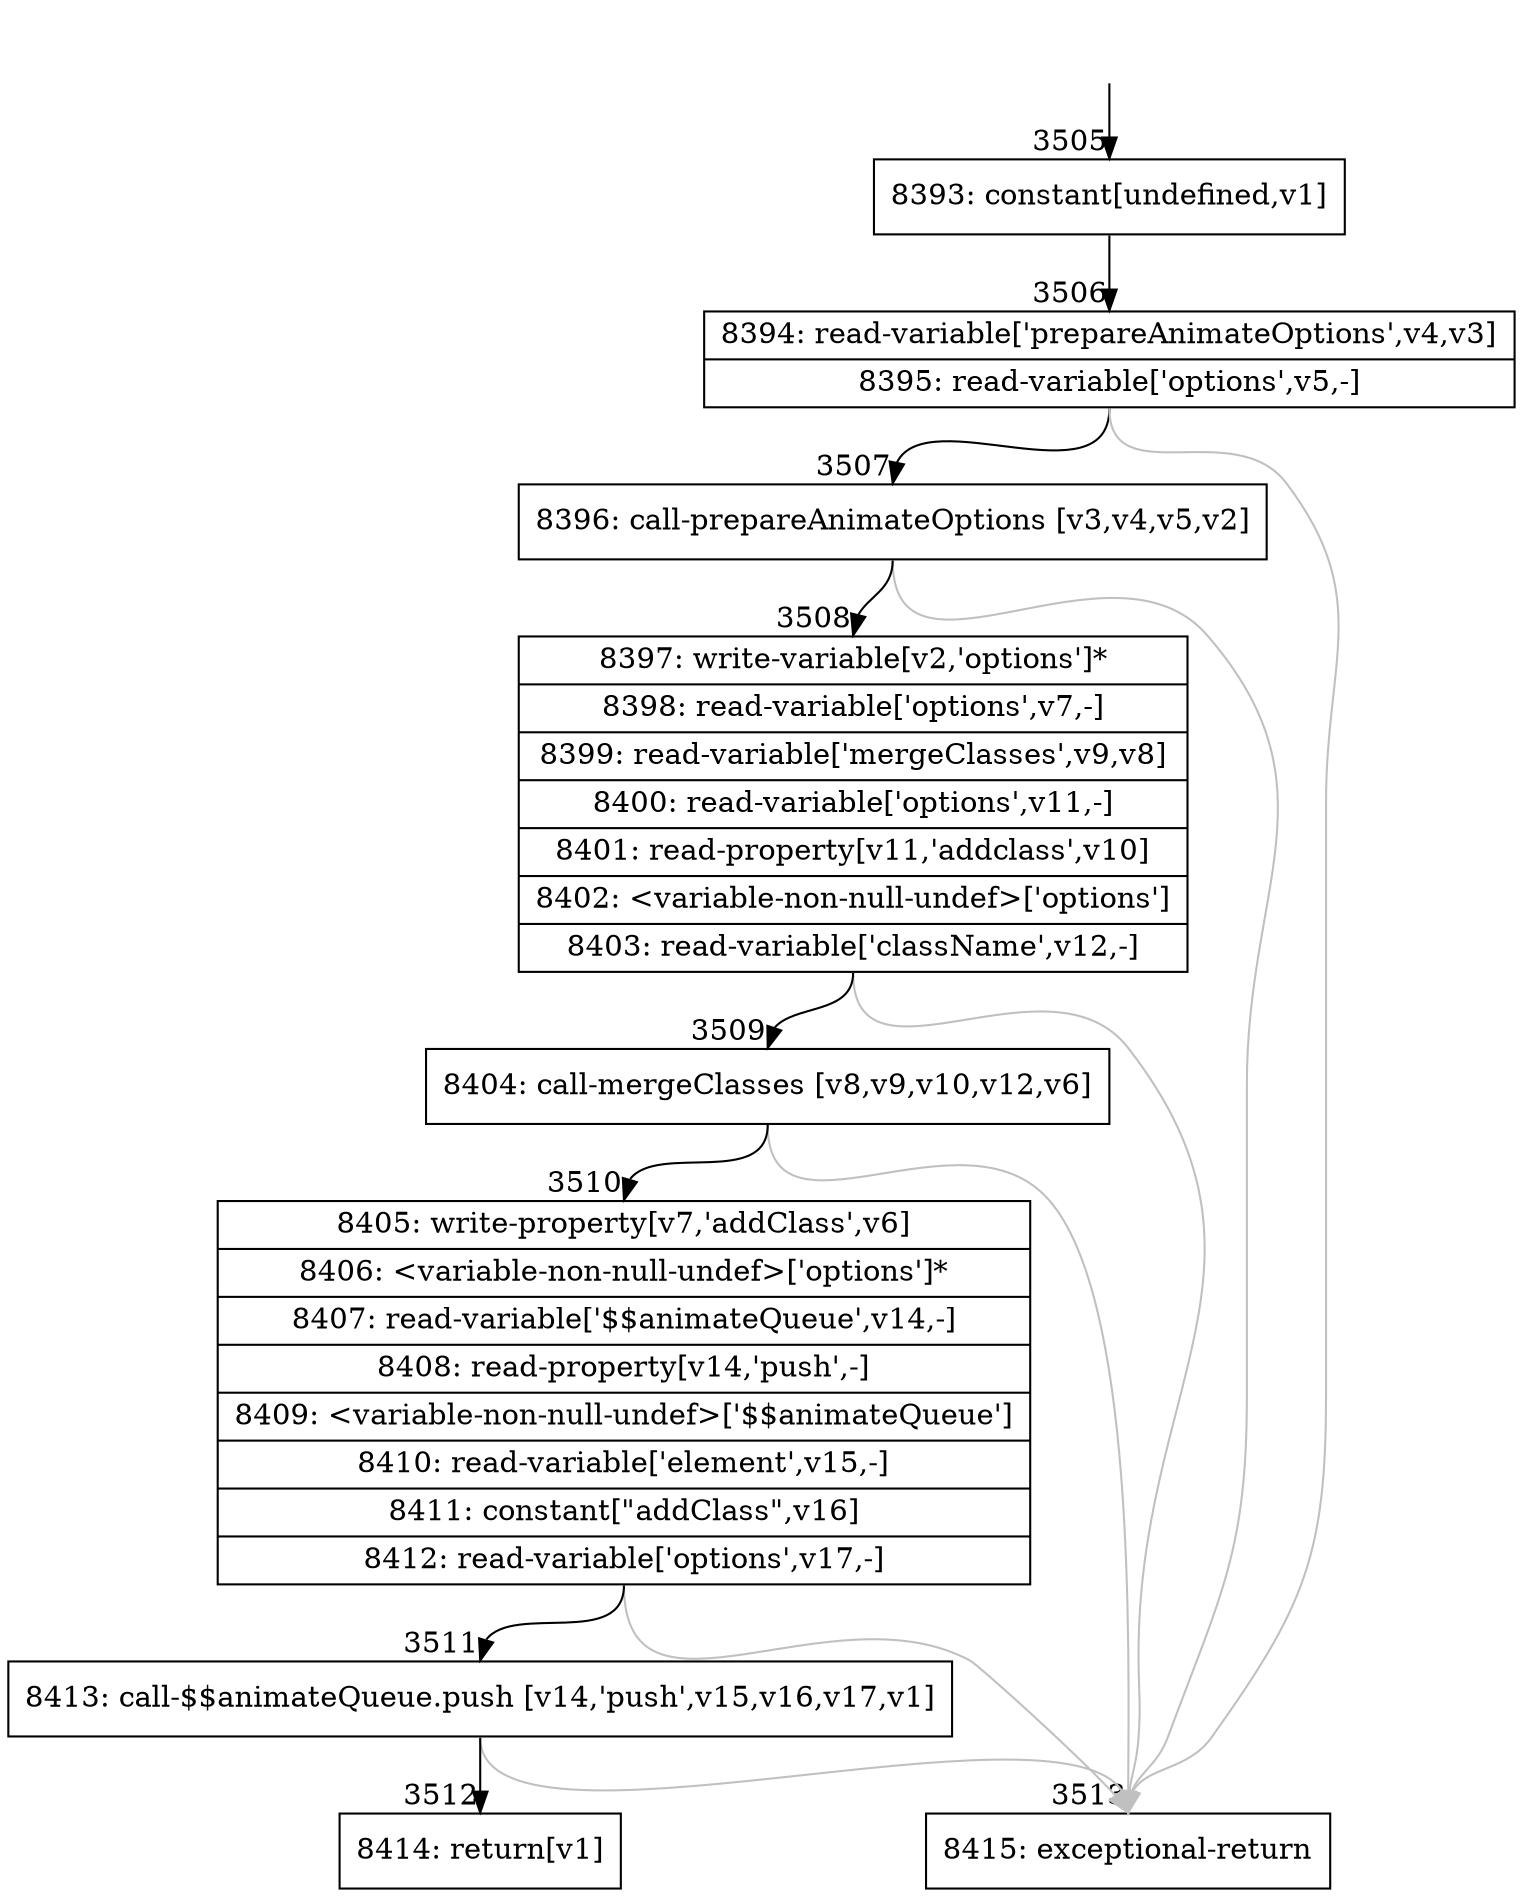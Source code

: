 digraph {
rankdir="TD"
BB_entry290[shape=none,label=""];
BB_entry290 -> BB3505 [tailport=s, headport=n, headlabel="    3505"]
BB3505 [shape=record label="{8393: constant[undefined,v1]}" ] 
BB3505 -> BB3506 [tailport=s, headport=n, headlabel="      3506"]
BB3506 [shape=record label="{8394: read-variable['prepareAnimateOptions',v4,v3]|8395: read-variable['options',v5,-]}" ] 
BB3506 -> BB3507 [tailport=s, headport=n, headlabel="      3507"]
BB3506 -> BB3513 [tailport=s, headport=n, color=gray, headlabel="      3513"]
BB3507 [shape=record label="{8396: call-prepareAnimateOptions [v3,v4,v5,v2]}" ] 
BB3507 -> BB3508 [tailport=s, headport=n, headlabel="      3508"]
BB3507 -> BB3513 [tailport=s, headport=n, color=gray]
BB3508 [shape=record label="{8397: write-variable[v2,'options']*|8398: read-variable['options',v7,-]|8399: read-variable['mergeClasses',v9,v8]|8400: read-variable['options',v11,-]|8401: read-property[v11,'addclass',v10]|8402: \<variable-non-null-undef\>['options']|8403: read-variable['className',v12,-]}" ] 
BB3508 -> BB3509 [tailport=s, headport=n, headlabel="      3509"]
BB3508 -> BB3513 [tailport=s, headport=n, color=gray]
BB3509 [shape=record label="{8404: call-mergeClasses [v8,v9,v10,v12,v6]}" ] 
BB3509 -> BB3510 [tailport=s, headport=n, headlabel="      3510"]
BB3509 -> BB3513 [tailport=s, headport=n, color=gray]
BB3510 [shape=record label="{8405: write-property[v7,'addClass',v6]|8406: \<variable-non-null-undef\>['options']*|8407: read-variable['$$animateQueue',v14,-]|8408: read-property[v14,'push',-]|8409: \<variable-non-null-undef\>['$$animateQueue']|8410: read-variable['element',v15,-]|8411: constant[\"addClass\",v16]|8412: read-variable['options',v17,-]}" ] 
BB3510 -> BB3511 [tailport=s, headport=n, headlabel="      3511"]
BB3510 -> BB3513 [tailport=s, headport=n, color=gray]
BB3511 [shape=record label="{8413: call-$$animateQueue.push [v14,'push',v15,v16,v17,v1]}" ] 
BB3511 -> BB3512 [tailport=s, headport=n, headlabel="      3512"]
BB3511 -> BB3513 [tailport=s, headport=n, color=gray]
BB3512 [shape=record label="{8414: return[v1]}" ] 
BB3513 [shape=record label="{8415: exceptional-return}" ] 
//#$~ 5252
}
